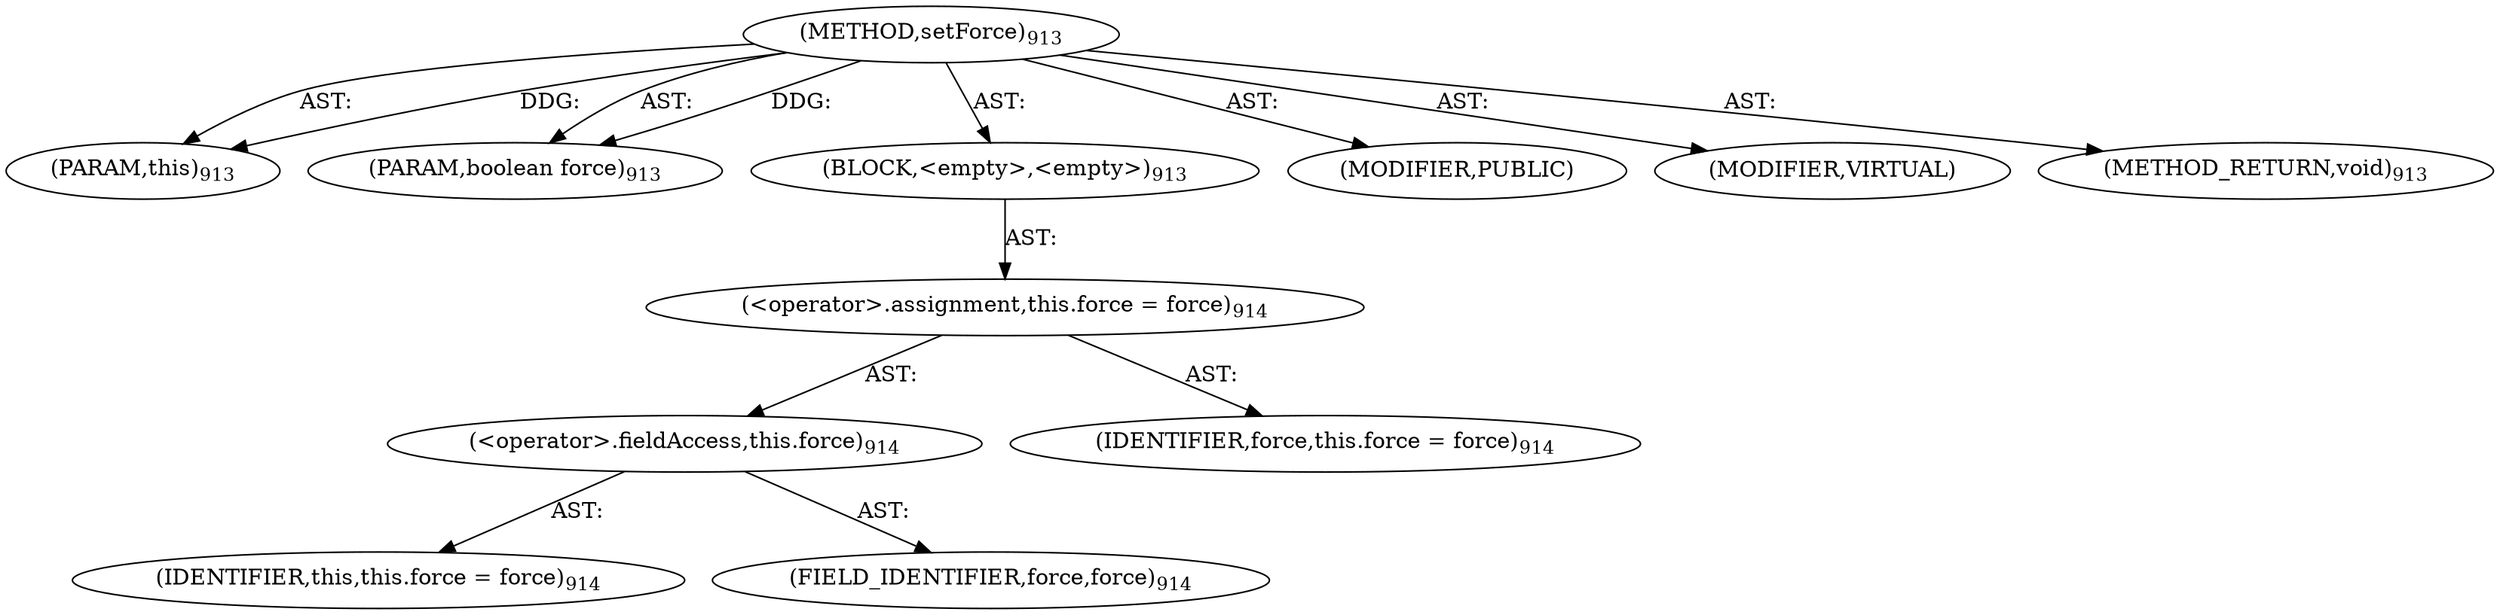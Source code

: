 digraph "setForce" {  
"111669149727" [label = <(METHOD,setForce)<SUB>913</SUB>> ]
"115964117010" [label = <(PARAM,this)<SUB>913</SUB>> ]
"115964117068" [label = <(PARAM,boolean force)<SUB>913</SUB>> ]
"25769803857" [label = <(BLOCK,&lt;empty&gt;,&lt;empty&gt;)<SUB>913</SUB>> ]
"30064771509" [label = <(&lt;operator&gt;.assignment,this.force = force)<SUB>914</SUB>> ]
"30064771510" [label = <(&lt;operator&gt;.fieldAccess,this.force)<SUB>914</SUB>> ]
"68719476816" [label = <(IDENTIFIER,this,this.force = force)<SUB>914</SUB>> ]
"55834574902" [label = <(FIELD_IDENTIFIER,force,force)<SUB>914</SUB>> ]
"68719477126" [label = <(IDENTIFIER,force,this.force = force)<SUB>914</SUB>> ]
"133143986261" [label = <(MODIFIER,PUBLIC)> ]
"133143986262" [label = <(MODIFIER,VIRTUAL)> ]
"128849018911" [label = <(METHOD_RETURN,void)<SUB>913</SUB>> ]
  "111669149727" -> "115964117010"  [ label = "AST: "] 
  "111669149727" -> "115964117068"  [ label = "AST: "] 
  "111669149727" -> "25769803857"  [ label = "AST: "] 
  "111669149727" -> "133143986261"  [ label = "AST: "] 
  "111669149727" -> "133143986262"  [ label = "AST: "] 
  "111669149727" -> "128849018911"  [ label = "AST: "] 
  "25769803857" -> "30064771509"  [ label = "AST: "] 
  "30064771509" -> "30064771510"  [ label = "AST: "] 
  "30064771509" -> "68719477126"  [ label = "AST: "] 
  "30064771510" -> "68719476816"  [ label = "AST: "] 
  "30064771510" -> "55834574902"  [ label = "AST: "] 
  "111669149727" -> "115964117010"  [ label = "DDG: "] 
  "111669149727" -> "115964117068"  [ label = "DDG: "] 
}
